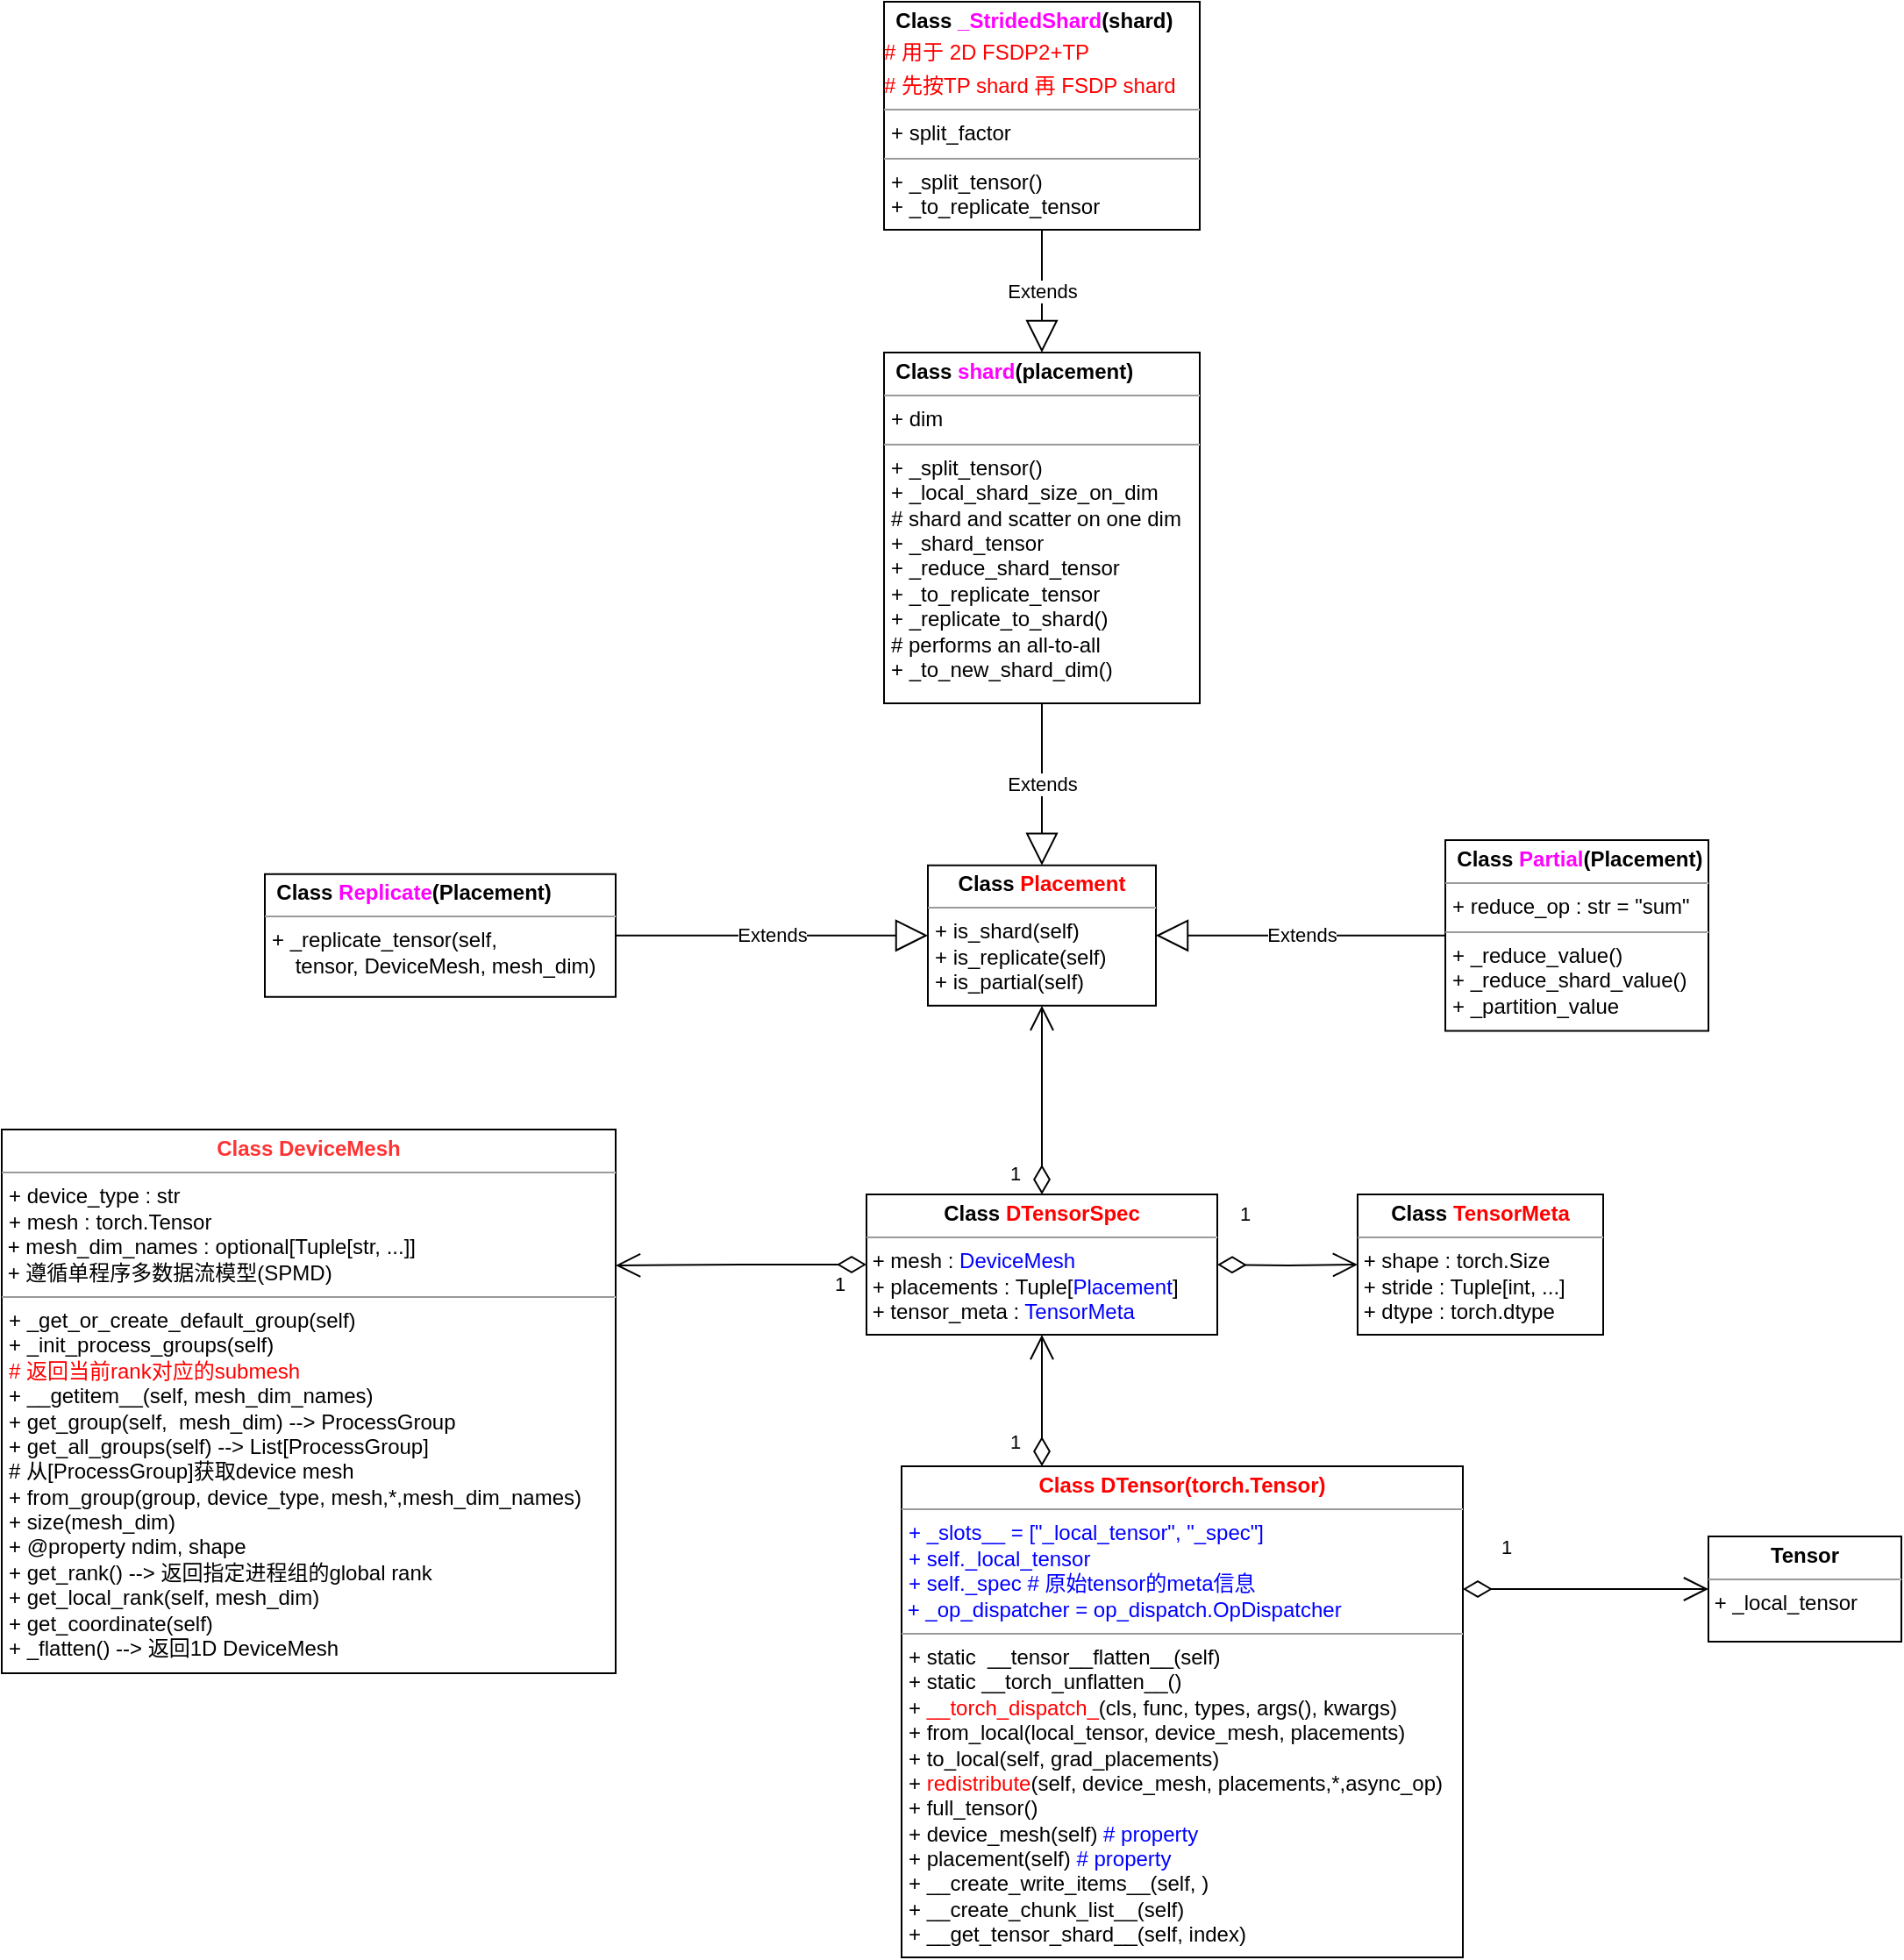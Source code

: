 <mxfile version="24.2.5" type="device">
  <diagram id="C5RBs43oDa-KdzZeNtuy" name="Page-1">
    <mxGraphModel dx="1904" dy="1801" grid="1" gridSize="10" guides="1" tooltips="1" connect="1" arrows="1" fold="1" page="1" pageScale="1" pageWidth="827" pageHeight="1169" math="0" shadow="0">
      <root>
        <mxCell id="WIyWlLk6GJQsqaUBKTNV-0" />
        <mxCell id="WIyWlLk6GJQsqaUBKTNV-1" parent="WIyWlLk6GJQsqaUBKTNV-0" />
        <mxCell id="2enma9N4wk89pyidMat7-0" value="&lt;p style=&quot;margin:0px;margin-top:4px;text-align:center;&quot;&gt;&lt;b&gt;&lt;font color=&quot;#ff0000&quot;&gt;Class DTensor(torch.Tensor)&lt;/font&gt;&lt;/b&gt;&lt;/p&gt;&lt;hr size=&quot;1&quot;&gt;&lt;p style=&quot;margin:0px;margin-left:4px;&quot;&gt;&lt;font color=&quot;#0000ff&quot;&gt;+ _slots__ = [&quot;_local_tensor&quot;, &quot;_spec&quot;]&lt;/font&gt;&lt;/p&gt;&lt;p style=&quot;margin:0px;margin-left:4px;&quot;&gt;&lt;font color=&quot;#0000ff&quot;&gt;+ self._local_tensor&lt;/font&gt;&lt;/p&gt;&lt;p style=&quot;margin:0px;margin-left:4px;&quot;&gt;&lt;font color=&quot;#0000ff&quot;&gt;+ self._spec # 原始tensor的meta信息&lt;/font&gt;&lt;/p&gt;&lt;font color=&quot;#0000ff&quot;&gt;&amp;nbsp;+ _op_dispatcher = op_dispatch.OpDispatcher&lt;/font&gt;&lt;br&gt;&lt;hr size=&quot;1&quot;&gt;&lt;p style=&quot;margin:0px;margin-left:4px;&quot;&gt;+ static&amp;nbsp; __tensor__flatten__(self)&lt;/p&gt;&lt;p style=&quot;margin:0px;margin-left:4px;&quot;&gt;+ static __torch_unflatten__()&lt;/p&gt;&lt;p style=&quot;margin:0px;margin-left:4px;&quot;&gt;+ &lt;font color=&quot;#ff0000&quot;&gt;__torch_dispatch_&lt;/font&gt;(cls, func, types, args(), kwargs)&lt;/p&gt;&lt;p style=&quot;margin:0px;margin-left:4px;&quot;&gt;+ from_local(local_tensor, device_mesh, placements)&lt;/p&gt;&lt;p style=&quot;margin:0px;margin-left:4px;&quot;&gt;+ to_local(self, grad_placements)&lt;/p&gt;&lt;p style=&quot;margin:0px;margin-left:4px;&quot;&gt;+ &lt;font color=&quot;#ff0000&quot;&gt;redistribute&lt;/font&gt;(self, device_mesh, placements,*,async_op)&lt;/p&gt;&lt;p style=&quot;margin:0px;margin-left:4px;&quot;&gt;+ full_tensor()&lt;/p&gt;&lt;p style=&quot;margin:0px;margin-left:4px;&quot;&gt;&lt;span style=&quot;background-color: initial;&quot;&gt;+ device_mesh(self) &lt;font color=&quot;#0000ff&quot;&gt;# property&lt;/font&gt;&amp;nbsp;&lt;/span&gt;&lt;br&gt;&lt;/p&gt;&lt;p style=&quot;margin:0px;margin-left:4px;&quot;&gt;&lt;span style=&quot;background-color: initial;&quot;&gt;+ placement(self) &lt;font color=&quot;#0000ff&quot;&gt;# property&lt;/font&gt;&lt;/span&gt;&lt;br&gt;&lt;/p&gt;&lt;p style=&quot;margin:0px;margin-left:4px;&quot;&gt;+ __create_write_items__(self, )&lt;/p&gt;&lt;p style=&quot;margin:0px;margin-left:4px;&quot;&gt;+ __create_chunk_list__(self)&lt;/p&gt;&lt;p style=&quot;margin:0px;margin-left:4px;&quot;&gt;+ __get_tensor_shard__(self, index)&lt;/p&gt;&lt;p style=&quot;margin:0px;margin-left:4px;&quot;&gt;&lt;/p&gt;" style="verticalAlign=top;align=left;overflow=fill;html=1;whiteSpace=wrap;" parent="WIyWlLk6GJQsqaUBKTNV-1" vertex="1">
          <mxGeometry x="120" y="155" width="320" height="280" as="geometry" />
        </mxCell>
        <mxCell id="2enma9N4wk89pyidMat7-1" value="&lt;p style=&quot;margin:0px;margin-top:4px;text-align:center;&quot;&gt;&lt;b&gt;Class &lt;font color=&quot;#ff0000&quot;&gt;DTensorSpec&lt;/font&gt;&lt;/b&gt;&lt;/p&gt;&lt;hr size=&quot;1&quot;&gt;&lt;p style=&quot;margin:0px;margin-left:4px;&quot;&gt;&lt;/p&gt;&amp;nbsp;+ mesh : &lt;font color=&quot;#0000ff&quot;&gt;DeviceMesh&lt;/font&gt;&lt;br&gt;&amp;nbsp;+ placements : Tuple[&lt;font color=&quot;#0000ff&quot;&gt;Placement&lt;/font&gt;]&lt;br&gt;&amp;nbsp;+ tensor_meta : &lt;font color=&quot;#0000ff&quot;&gt;TensorMeta&lt;/font&gt;&lt;br&gt;&lt;br&gt;&lt;p style=&quot;margin:0px;margin-left:4px;&quot;&gt;&lt;/p&gt;&lt;p style=&quot;margin:0px;margin-left:4px;&quot;&gt;&lt;/p&gt;" style="verticalAlign=top;align=left;overflow=fill;html=1;whiteSpace=wrap;" parent="WIyWlLk6GJQsqaUBKTNV-1" vertex="1">
          <mxGeometry x="100" width="200" height="80" as="geometry" />
        </mxCell>
        <mxCell id="2enma9N4wk89pyidMat7-2" value="1" style="endArrow=open;html=1;endSize=12;startArrow=diamondThin;startSize=14;startFill=0;edgeStyle=orthogonalEdgeStyle;align=left;verticalAlign=bottom;rounded=0;entryX=0.5;entryY=1;entryDx=0;entryDy=0;exitX=0.25;exitY=0;exitDx=0;exitDy=0;" parent="WIyWlLk6GJQsqaUBKTNV-1" source="2enma9N4wk89pyidMat7-0" target="2enma9N4wk89pyidMat7-1" edge="1">
          <mxGeometry x="-0.867" y="20" relative="1" as="geometry">
            <mxPoint x="470" y="100" as="sourcePoint" />
            <mxPoint x="630" y="100" as="targetPoint" />
            <mxPoint as="offset" />
          </mxGeometry>
        </mxCell>
        <mxCell id="2enma9N4wk89pyidMat7-3" value="&lt;p style=&quot;margin:0px;margin-top:4px;text-align:center;&quot;&gt;&lt;b&gt;Tensor&lt;/b&gt;&lt;/p&gt;&lt;hr size=&quot;1&quot;&gt;&lt;p style=&quot;margin:0px;margin-left:4px;&quot;&gt;&lt;/p&gt;&amp;nbsp;+ _local_tensor&lt;br&gt;&lt;p style=&quot;margin:0px;margin-left:4px;&quot;&gt;&lt;/p&gt;&lt;p style=&quot;margin:0px;margin-left:4px;&quot;&gt;&lt;/p&gt;" style="verticalAlign=top;align=left;overflow=fill;html=1;whiteSpace=wrap;" parent="WIyWlLk6GJQsqaUBKTNV-1" vertex="1">
          <mxGeometry x="580" y="195" width="110" height="60" as="geometry" />
        </mxCell>
        <mxCell id="2enma9N4wk89pyidMat7-4" value="1" style="endArrow=open;html=1;endSize=12;startArrow=diamondThin;startSize=14;startFill=0;edgeStyle=orthogonalEdgeStyle;align=left;verticalAlign=bottom;rounded=0;exitX=1;exitY=0.25;exitDx=0;exitDy=0;entryX=0;entryY=0.5;entryDx=0;entryDy=0;" parent="WIyWlLk6GJQsqaUBKTNV-1" source="2enma9N4wk89pyidMat7-0" target="2enma9N4wk89pyidMat7-3" edge="1">
          <mxGeometry x="-0.714" y="15" relative="1" as="geometry">
            <mxPoint x="390" y="110" as="sourcePoint" />
            <mxPoint x="550" y="110" as="targetPoint" />
            <mxPoint as="offset" />
          </mxGeometry>
        </mxCell>
        <mxCell id="2enma9N4wk89pyidMat7-5" value="&lt;p style=&quot;margin:0px;margin-top:4px;text-align:center;&quot;&gt;&lt;font color=&quot;#ff3333&quot;&gt;&lt;b&gt;Class &lt;/b&gt;&lt;b style=&quot;background-color: initial;&quot;&gt;DeviceMesh&lt;/b&gt;&lt;/font&gt;&lt;/p&gt;&lt;p style=&quot;margin:0px;margin-top:4px;text-align:center;&quot;&gt;&lt;/p&gt;&lt;hr size=&quot;1&quot;&gt;&lt;p style=&quot;margin:0px;margin-left:4px;&quot;&gt;+ device_type : str&lt;/p&gt;&lt;p style=&quot;margin:0px;margin-left:4px;&quot;&gt;+ mesh : torch.Tensor&lt;/p&gt;&lt;p style=&quot;margin:0px;margin-left:4px;&quot;&gt;&lt;/p&gt;&amp;nbsp;+ mesh_dim_names : optional[Tuple[str, ...]]&lt;br&gt;&amp;nbsp;+ 遵循单程序多数据流模型(SPMD)&lt;hr size=&quot;1&quot;&gt;&lt;p style=&quot;margin:0px;margin-left:4px;&quot;&gt;+ _get_or_create_default_group(self)&lt;/p&gt;&lt;p style=&quot;margin:0px;margin-left:4px;&quot;&gt;+ _init_process_groups(self)&lt;/p&gt;&lt;p style=&quot;margin:0px;margin-left:4px;&quot;&gt;&lt;font color=&quot;#ff0000&quot;&gt;# 返回当前rank对应的submesh&lt;/font&gt;&lt;/p&gt;&lt;p style=&quot;margin:0px;margin-left:4px;&quot;&gt;+ __getitem__(self, mesh_dim_names)&lt;/p&gt;&lt;p style=&quot;margin:0px;margin-left:4px;&quot;&gt;+ get_group(self,&amp;nbsp; mesh_dim) --&amp;gt; ProcessGroup&lt;/p&gt;&lt;p style=&quot;margin:0px;margin-left:4px;&quot;&gt;+ get_all_groups(self) --&amp;gt; List[ProcessGroup]&lt;/p&gt;&lt;p style=&quot;margin:0px;margin-left:4px;&quot;&gt;# 从[ProcessGroup]获取device mesh&lt;/p&gt;&lt;p style=&quot;margin:0px;margin-left:4px;&quot;&gt;+ from_group(group, device_type, mesh,*,mesh_dim_names)&lt;/p&gt;&lt;p style=&quot;margin:0px;margin-left:4px;&quot;&gt;+ size(mesh_dim)&lt;/p&gt;&lt;p style=&quot;margin:0px;margin-left:4px;&quot;&gt;+ @property ndim, shape&lt;/p&gt;&lt;p style=&quot;margin:0px;margin-left:4px;&quot;&gt;+ get_rank() --&amp;gt; 返回指定进程组的global rank&lt;/p&gt;&lt;p style=&quot;margin:0px;margin-left:4px;&quot;&gt;+ get_local_rank(self, mesh_dim)&lt;/p&gt;&lt;p style=&quot;margin:0px;margin-left:4px;&quot;&gt;+ get_coordinate(self)&lt;/p&gt;&lt;p style=&quot;margin:0px;margin-left:4px;&quot;&gt;+ _flatten() --&amp;gt; 返回1D DeviceMesh&lt;/p&gt;&lt;p style=&quot;margin:0px;margin-left:4px;&quot;&gt;&lt;/p&gt;" style="verticalAlign=top;align=left;overflow=fill;html=1;whiteSpace=wrap;" parent="WIyWlLk6GJQsqaUBKTNV-1" vertex="1">
          <mxGeometry x="-393" y="-37" width="350" height="310" as="geometry" />
        </mxCell>
        <mxCell id="2enma9N4wk89pyidMat7-6" value="1" style="endArrow=open;html=1;endSize=12;startArrow=diamondThin;startSize=14;startFill=0;edgeStyle=orthogonalEdgeStyle;align=left;verticalAlign=bottom;rounded=0;entryX=1;entryY=0.25;entryDx=0;entryDy=0;exitX=0;exitY=0.5;exitDx=0;exitDy=0;" parent="WIyWlLk6GJQsqaUBKTNV-1" source="2enma9N4wk89pyidMat7-1" target="2enma9N4wk89pyidMat7-5" edge="1">
          <mxGeometry x="-0.721" y="20" relative="1" as="geometry">
            <mxPoint x="210" y="160" as="sourcePoint" />
            <mxPoint x="130" y="90" as="targetPoint" />
            <mxPoint as="offset" />
          </mxGeometry>
        </mxCell>
        <mxCell id="2enma9N4wk89pyidMat7-7" value="&lt;p style=&quot;margin:0px;margin-top:4px;text-align:center;&quot;&gt;&lt;b&gt;Class &lt;font color=&quot;#ff0000&quot;&gt;Placement&lt;/font&gt;&lt;/b&gt;&lt;/p&gt;&lt;hr size=&quot;1&quot;&gt;&lt;p style=&quot;margin:0px;margin-left:4px;&quot;&gt;+ is_shard(self)&lt;/p&gt;&lt;p style=&quot;margin:0px;margin-left:4px;&quot;&gt;+ is_replicate(self)&lt;/p&gt;&lt;p style=&quot;margin:0px;margin-left:4px;&quot;&gt;+ is_partial(self)&lt;/p&gt;&lt;p style=&quot;margin:0px;margin-left:4px;&quot;&gt;&lt;/p&gt;" style="verticalAlign=top;align=left;overflow=fill;html=1;whiteSpace=wrap;" parent="WIyWlLk6GJQsqaUBKTNV-1" vertex="1">
          <mxGeometry x="135" y="-187.62" width="130" height="80" as="geometry" />
        </mxCell>
        <mxCell id="2enma9N4wk89pyidMat7-8" value="1" style="endArrow=open;html=1;endSize=12;startArrow=diamondThin;startSize=14;startFill=0;edgeStyle=orthogonalEdgeStyle;align=left;verticalAlign=bottom;rounded=0;entryX=0.5;entryY=1;entryDx=0;entryDy=0;exitX=0.5;exitY=0;exitDx=0;exitDy=0;" parent="WIyWlLk6GJQsqaUBKTNV-1" source="2enma9N4wk89pyidMat7-1" target="2enma9N4wk89pyidMat7-7" edge="1">
          <mxGeometry x="-0.945" y="20" relative="1" as="geometry">
            <mxPoint x="50" y="10" as="sourcePoint" />
            <mxPoint x="-195" y="-110" as="targetPoint" />
            <mxPoint as="offset" />
          </mxGeometry>
        </mxCell>
        <mxCell id="2enma9N4wk89pyidMat7-9" value="&lt;p style=&quot;margin: 4px 0px 0px;&quot;&gt;&lt;b&gt;&amp;nbsp; &lt;/b&gt;&lt;b style=&quot;text-align: center; background-color: initial;&quot;&gt;Class &lt;font color=&quot;#ff00ff&quot;&gt;shard&lt;/font&gt;(placement)&lt;/b&gt;&lt;/p&gt;&lt;p style=&quot;margin:0px;margin-top:4px;text-align:center;&quot;&gt;&lt;/p&gt;&lt;hr size=&quot;1&quot;&gt;&lt;p style=&quot;margin:0px;margin-left:4px;&quot;&gt;+ dim&lt;/p&gt;&lt;hr size=&quot;1&quot;&gt;&lt;p style=&quot;margin:0px;margin-left:4px;&quot;&gt;+ _split_tensor()&lt;/p&gt;&lt;p style=&quot;margin:0px;margin-left:4px;&quot;&gt;+ _local_shard_size_on_dim&lt;/p&gt;&lt;p style=&quot;margin:0px;margin-left:4px;&quot;&gt;# shard and scatter on one dim&lt;/p&gt;&lt;p style=&quot;margin:0px;margin-left:4px;&quot;&gt;+ _shard_tensor&amp;nbsp;&lt;/p&gt;&lt;p style=&quot;margin:0px;margin-left:4px;&quot;&gt;+ _reduce_shard_tensor&lt;/p&gt;&lt;p style=&quot;margin:0px;margin-left:4px;&quot;&gt;+ _to_replicate_tensor&lt;/p&gt;&lt;p style=&quot;margin:0px;margin-left:4px;&quot;&gt;+ _replicate_to_shard()&lt;/p&gt;&lt;p style=&quot;margin:0px;margin-left:4px;&quot;&gt;# performs an all-to-all&lt;/p&gt;&lt;p style=&quot;margin:0px;margin-left:4px;&quot;&gt;+ _to_new_shard_dim()&amp;nbsp;&lt;/p&gt;&lt;p style=&quot;margin:0px;margin-left:4px;&quot;&gt;&lt;/p&gt;&lt;p style=&quot;margin:0px;margin-left:4px;&quot;&gt;&lt;/p&gt;" style="verticalAlign=top;align=left;overflow=fill;html=1;whiteSpace=wrap;" parent="WIyWlLk6GJQsqaUBKTNV-1" vertex="1">
          <mxGeometry x="110" y="-480" width="180" height="200" as="geometry" />
        </mxCell>
        <mxCell id="2enma9N4wk89pyidMat7-10" value="Extends" style="endArrow=block;endSize=16;endFill=0;html=1;rounded=0;exitX=0.5;exitY=1;exitDx=0;exitDy=0;entryX=0.5;entryY=0;entryDx=0;entryDy=0;" parent="WIyWlLk6GJQsqaUBKTNV-1" source="2enma9N4wk89pyidMat7-9" target="2enma9N4wk89pyidMat7-7" edge="1">
          <mxGeometry width="160" relative="1" as="geometry">
            <mxPoint x="110" y="-280" as="sourcePoint" />
            <mxPoint x="270" y="-280" as="targetPoint" />
          </mxGeometry>
        </mxCell>
        <mxCell id="2enma9N4wk89pyidMat7-11" value="&lt;p style=&quot;margin: 4px 0px 0px;&quot;&gt;&lt;b&gt;&amp;nbsp; &lt;/b&gt;&lt;b style=&quot;text-align: center; background-color: initial;&quot;&gt;Class &lt;font color=&quot;#ff00ff&quot;&gt;_StridedShard&lt;/font&gt;(shard)&lt;/b&gt;&lt;/p&gt;&lt;p style=&quot;margin: 4px 0px 0px;&quot;&gt;&lt;font color=&quot;#ff0000&quot;&gt;# 用于 2D FSDP2+TP&lt;/font&gt;&lt;/p&gt;&lt;p style=&quot;margin: 4px 0px 0px;&quot;&gt;&lt;font color=&quot;#ff0000&quot;&gt;# 先按TP shard 再 FSDP shard&lt;/font&gt;&lt;/p&gt;&lt;p style=&quot;margin: 4px 0px 0px;&quot;&gt;&lt;/p&gt;&lt;p style=&quot;margin:0px;margin-top:4px;text-align:center;&quot;&gt;&lt;/p&gt;&lt;hr size=&quot;1&quot;&gt;&lt;p style=&quot;margin:0px;margin-left:4px;&quot;&gt;&lt;/p&gt;&lt;p style=&quot;margin:0px;margin-left:4px;&quot;&gt;+ split_factor&lt;/p&gt;&lt;hr size=&quot;1&quot;&gt;&lt;p style=&quot;margin:0px;margin-left:4px;&quot;&gt;+ _split_tensor()&lt;/p&gt;&lt;p style=&quot;margin:0px;margin-left:4px;&quot;&gt;&lt;/p&gt;&lt;p style=&quot;margin:0px;margin-left:4px;&quot;&gt;+ _to_replicate_tensor&lt;/p&gt;&lt;p style=&quot;margin:0px;margin-left:4px;&quot;&gt;&lt;/p&gt;&lt;p style=&quot;margin:0px;margin-left:4px;&quot;&gt;&lt;/p&gt;&lt;p style=&quot;margin:0px;margin-left:4px;&quot;&gt;&lt;/p&gt;" style="verticalAlign=top;align=left;overflow=fill;html=1;whiteSpace=wrap;" parent="WIyWlLk6GJQsqaUBKTNV-1" vertex="1">
          <mxGeometry x="110" y="-680" width="180" height="130" as="geometry" />
        </mxCell>
        <mxCell id="2enma9N4wk89pyidMat7-12" value="Extends" style="endArrow=block;endSize=16;endFill=0;html=1;rounded=0;exitX=0.5;exitY=1;exitDx=0;exitDy=0;entryX=0.5;entryY=0;entryDx=0;entryDy=0;" parent="WIyWlLk6GJQsqaUBKTNV-1" source="2enma9N4wk89pyidMat7-11" target="2enma9N4wk89pyidMat7-9" edge="1">
          <mxGeometry width="160" relative="1" as="geometry">
            <mxPoint x="100" y="-580" as="sourcePoint" />
            <mxPoint x="260" y="-580" as="targetPoint" />
          </mxGeometry>
        </mxCell>
        <mxCell id="2enma9N4wk89pyidMat7-13" value="&lt;p style=&quot;margin: 4px 0px 0px;&quot;&gt;&lt;b&gt;&amp;nbsp; &lt;/b&gt;&lt;b style=&quot;text-align: center; background-color: initial;&quot;&gt;Class &lt;font color=&quot;#ff00ff&quot;&gt;Replicate&lt;/font&gt;(Placement)&lt;br&gt;&lt;/b&gt;&lt;/p&gt;&lt;p style=&quot;margin: 4px 0px 0px;&quot;&gt;&lt;/p&gt;&lt;p style=&quot;margin:0px;margin-top:4px;text-align:center;&quot;&gt;&lt;/p&gt;&lt;hr size=&quot;1&quot;&gt;&lt;p style=&quot;margin:0px;margin-left:4px;&quot;&gt;&lt;/p&gt;&lt;p style=&quot;margin:0px;margin-left:4px;&quot;&gt;+ _replicate_tensor(self,&lt;/p&gt;&lt;p style=&quot;margin:0px;margin-left:4px;&quot;&gt;&amp;nbsp; &amp;nbsp; tensor, DeviceMesh, mesh_dim)&lt;/p&gt;&lt;p style=&quot;margin:0px;margin-left:4px;&quot;&gt;&lt;/p&gt;&lt;p style=&quot;margin:0px;margin-left:4px;&quot;&gt;&lt;/p&gt;&lt;p style=&quot;margin:0px;margin-left:4px;&quot;&gt;&lt;/p&gt;&lt;p style=&quot;margin:0px;margin-left:4px;&quot;&gt;&lt;/p&gt;" style="verticalAlign=top;align=left;overflow=fill;html=1;whiteSpace=wrap;" parent="WIyWlLk6GJQsqaUBKTNV-1" vertex="1">
          <mxGeometry x="-243" y="-182.62" width="200" height="70" as="geometry" />
        </mxCell>
        <mxCell id="2enma9N4wk89pyidMat7-14" value="Extends" style="endArrow=block;endSize=16;endFill=0;html=1;rounded=0;exitX=1;exitY=0.5;exitDx=0;exitDy=0;entryX=0;entryY=0.5;entryDx=0;entryDy=0;" parent="WIyWlLk6GJQsqaUBKTNV-1" source="2enma9N4wk89pyidMat7-13" target="2enma9N4wk89pyidMat7-7" edge="1">
          <mxGeometry width="160" relative="1" as="geometry">
            <mxPoint x="96" y="-302" as="sourcePoint" />
            <mxPoint x="98" y="-192" as="targetPoint" />
          </mxGeometry>
        </mxCell>
        <mxCell id="2enma9N4wk89pyidMat7-15" value="&lt;p style=&quot;margin: 4px 0px 0px;&quot;&gt;&lt;b&gt;&amp;nbsp; &lt;/b&gt;&lt;b style=&quot;text-align: center; background-color: initial;&quot;&gt;Class &lt;font color=&quot;#ff00ff&quot;&gt;Partial&lt;/font&gt;(Placement)&lt;br&gt;&lt;/b&gt;&lt;/p&gt;&lt;p style=&quot;margin: 4px 0px 0px;&quot;&gt;&lt;/p&gt;&lt;p style=&quot;margin:0px;margin-top:4px;text-align:center;&quot;&gt;&lt;/p&gt;&lt;hr size=&quot;1&quot;&gt;&lt;p style=&quot;margin:0px;margin-left:4px;&quot;&gt;&lt;/p&gt;&lt;p style=&quot;margin:0px;margin-left:4px;&quot;&gt;+ reduce_op : str = &quot;sum&quot;&lt;/p&gt;&lt;hr size=&quot;1&quot;&gt;&lt;p style=&quot;margin:0px;margin-left:4px;&quot;&gt;+ _reduce_value()&lt;/p&gt;&lt;p style=&quot;margin:0px;margin-left:4px;&quot;&gt;+ _reduce_shard_value()&lt;/p&gt;&lt;p style=&quot;margin:0px;margin-left:4px;&quot;&gt;+ _partition_value&lt;/p&gt;&lt;p style=&quot;margin:0px;margin-left:4px;&quot;&gt;&lt;/p&gt;&lt;p style=&quot;margin:0px;margin-left:4px;&quot;&gt;&lt;/p&gt;&lt;p style=&quot;margin:0px;margin-left:4px;&quot;&gt;&lt;/p&gt;" style="verticalAlign=top;align=left;overflow=fill;html=1;whiteSpace=wrap;" parent="WIyWlLk6GJQsqaUBKTNV-1" vertex="1">
          <mxGeometry x="430" y="-201.99" width="150" height="108.75" as="geometry" />
        </mxCell>
        <mxCell id="2enma9N4wk89pyidMat7-16" value="Extends" style="endArrow=block;endSize=16;endFill=0;html=1;rounded=0;exitX=0;exitY=0.5;exitDx=0;exitDy=0;entryX=1;entryY=0.5;entryDx=0;entryDy=0;" parent="WIyWlLk6GJQsqaUBKTNV-1" source="2enma9N4wk89pyidMat7-15" target="2enma9N4wk89pyidMat7-7" edge="1">
          <mxGeometry width="160" relative="1" as="geometry">
            <mxPoint x="295" y="-302" as="sourcePoint" />
            <mxPoint x="195" y="-192" as="targetPoint" />
          </mxGeometry>
        </mxCell>
        <mxCell id="2enma9N4wk89pyidMat7-17" value="&lt;p style=&quot;margin:0px;margin-top:4px;text-align:center;&quot;&gt;&lt;b&gt;Class &lt;font color=&quot;#ff0000&quot;&gt;TensorMeta&lt;/font&gt;&lt;/b&gt;&lt;/p&gt;&lt;hr size=&quot;1&quot;&gt;&lt;p style=&quot;margin:0px;margin-left:4px;&quot;&gt;&lt;/p&gt;&amp;nbsp;+ shape : torch.Size&lt;br&gt;&amp;nbsp;+ stride : Tuple[int, ...]&lt;br&gt;&amp;nbsp;+ dtype : torch.dtype&lt;br&gt;&lt;br&gt;&lt;p style=&quot;margin:0px;margin-left:4px;&quot;&gt;&lt;/p&gt;&lt;p style=&quot;margin:0px;margin-left:4px;&quot;&gt;&lt;/p&gt;" style="verticalAlign=top;align=left;overflow=fill;html=1;whiteSpace=wrap;" parent="WIyWlLk6GJQsqaUBKTNV-1" vertex="1">
          <mxGeometry x="380" width="140" height="80" as="geometry" />
        </mxCell>
        <mxCell id="2enma9N4wk89pyidMat7-18" value="1" style="endArrow=open;html=1;endSize=12;startArrow=diamondThin;startSize=14;startFill=0;edgeStyle=orthogonalEdgeStyle;align=left;verticalAlign=bottom;rounded=0;entryX=0;entryY=0.5;entryDx=0;entryDy=0;" parent="WIyWlLk6GJQsqaUBKTNV-1" target="2enma9N4wk89pyidMat7-17" edge="1">
          <mxGeometry x="-0.721" y="20" relative="1" as="geometry">
            <mxPoint x="300" y="40" as="sourcePoint" />
            <mxPoint x="-33" y="51" as="targetPoint" />
            <mxPoint as="offset" />
          </mxGeometry>
        </mxCell>
      </root>
    </mxGraphModel>
  </diagram>
</mxfile>
